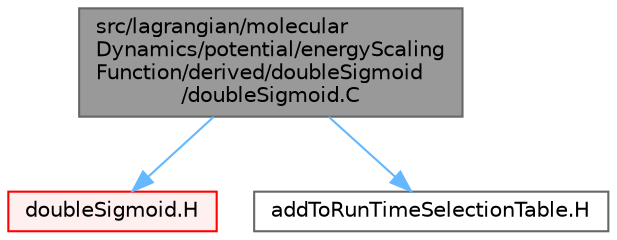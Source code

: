 digraph "src/lagrangian/molecularDynamics/potential/energyScalingFunction/derived/doubleSigmoid/doubleSigmoid.C"
{
 // LATEX_PDF_SIZE
  bgcolor="transparent";
  edge [fontname=Helvetica,fontsize=10,labelfontname=Helvetica,labelfontsize=10];
  node [fontname=Helvetica,fontsize=10,shape=box,height=0.2,width=0.4];
  Node1 [id="Node000001",label="src/lagrangian/molecular\lDynamics/potential/energyScaling\lFunction/derived/doubleSigmoid\l/doubleSigmoid.C",height=0.2,width=0.4,color="gray40", fillcolor="grey60", style="filled", fontcolor="black",tooltip=" "];
  Node1 -> Node2 [id="edge1_Node000001_Node000002",color="steelblue1",style="solid",tooltip=" "];
  Node2 [id="Node000002",label="doubleSigmoid.H",height=0.2,width=0.4,color="red", fillcolor="#FFF0F0", style="filled",URL="$doubleSigmoid_8H.html",tooltip=" "];
  Node1 -> Node153 [id="edge2_Node000001_Node000153",color="steelblue1",style="solid",tooltip=" "];
  Node153 [id="Node000153",label="addToRunTimeSelectionTable.H",height=0.2,width=0.4,color="grey40", fillcolor="white", style="filled",URL="$addToRunTimeSelectionTable_8H.html",tooltip="Macros for easy insertion into run-time selection tables."];
}
